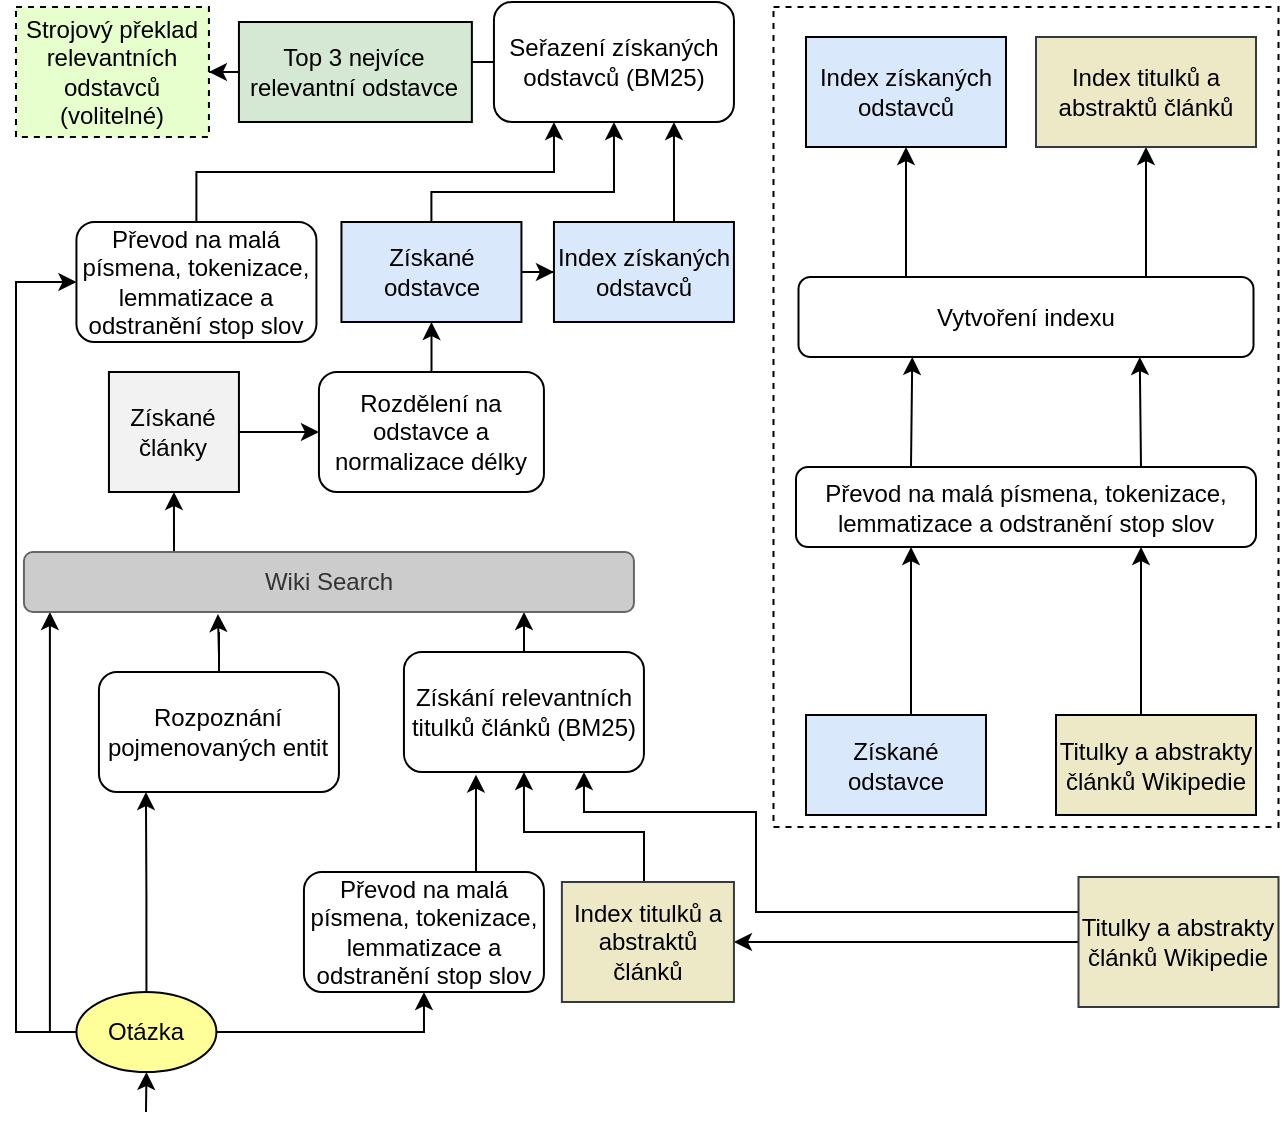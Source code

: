 <mxfile version="14.5.3" type="device"><diagram id="tWaHZOITDZu0PCuIr3Fp" name="Page-1"><mxGraphModel dx="1422" dy="794" grid="1" gridSize="10" guides="1" tooltips="1" connect="1" arrows="1" fold="1" page="1" pageScale="1" pageWidth="827" pageHeight="1169" math="0" shadow="0"><root><mxCell id="0"/><mxCell id="1" parent="0"/><mxCell id="QZxaIODltTpSQsZWVPG0-20" style="edgeStyle=orthogonalEdgeStyle;rounded=0;orthogonalLoop=1;jettySize=auto;html=1;exitX=0;exitY=0.5;exitDx=0;exitDy=0;" parent="1" source="QZxaIODltTpSQsZWVPG0-2" target="QZxaIODltTpSQsZWVPG0-9" edge="1"><mxGeometry relative="1" as="geometry"><Array as="points"><mxPoint x="146.97" y="640"/></Array></mxGeometry></mxCell><mxCell id="QZxaIODltTpSQsZWVPG0-39" style="edgeStyle=orthogonalEdgeStyle;rounded=0;orthogonalLoop=1;jettySize=auto;html=1;entryX=0.5;entryY=1;entryDx=0;entryDy=0;" parent="1" source="QZxaIODltTpSQsZWVPG0-2" target="QZxaIODltTpSQsZWVPG0-38" edge="1"><mxGeometry relative="1" as="geometry"><Array as="points"><mxPoint x="333.97" y="640"/></Array></mxGeometry></mxCell><mxCell id="QZxaIODltTpSQsZWVPG0-43" style="edgeStyle=orthogonalEdgeStyle;rounded=0;orthogonalLoop=1;jettySize=auto;html=1;" parent="1" source="QZxaIODltTpSQsZWVPG0-2" edge="1"><mxGeometry relative="1" as="geometry"><mxPoint x="194.97" y="520" as="targetPoint"/></mxGeometry></mxCell><mxCell id="QZxaIODltTpSQsZWVPG0-45" style="edgeStyle=orthogonalEdgeStyle;rounded=0;orthogonalLoop=1;jettySize=auto;html=1;entryX=0;entryY=0.5;entryDx=0;entryDy=0;" parent="1" source="QZxaIODltTpSQsZWVPG0-2" target="QZxaIODltTpSQsZWVPG0-46" edge="1"><mxGeometry relative="1" as="geometry"><mxPoint x="93.97" y="260" as="targetPoint"/><Array as="points"><mxPoint x="130" y="640"/><mxPoint x="130" y="265"/></Array></mxGeometry></mxCell><mxCell id="QZxaIODltTpSQsZWVPG0-2" value="Otázka" style="ellipse;whiteSpace=wrap;html=1;fillColor=#FFFF99;" parent="1" vertex="1"><mxGeometry x="160.22" y="620" width="70" height="40" as="geometry"/></mxCell><mxCell id="QZxaIODltTpSQsZWVPG0-32" style="edgeStyle=orthogonalEdgeStyle;rounded=0;orthogonalLoop=1;jettySize=auto;html=1;entryX=0;entryY=0.5;entryDx=0;entryDy=0;" parent="1" source="QZxaIODltTpSQsZWVPG0-4" target="QZxaIODltTpSQsZWVPG0-31" edge="1"><mxGeometry relative="1" as="geometry"/></mxCell><mxCell id="QZxaIODltTpSQsZWVPG0-4" value="Získané články" style="whiteSpace=wrap;html=1;fillColor=#F2F2F2;" parent="1" vertex="1"><mxGeometry x="176.47" y="310" width="65" height="60" as="geometry"/></mxCell><mxCell id="QZxaIODltTpSQsZWVPG0-42" style="edgeStyle=orthogonalEdgeStyle;rounded=0;orthogonalLoop=1;jettySize=auto;html=1;" parent="1" source="QZxaIODltTpSQsZWVPG0-6" edge="1"><mxGeometry relative="1" as="geometry"><mxPoint x="230.97" y="431" as="targetPoint"/></mxGeometry></mxCell><mxCell id="QZxaIODltTpSQsZWVPG0-6" value="Rozpoznání pojmenovaných entit" style="rounded=1;whiteSpace=wrap;html=1;" parent="1" vertex="1"><mxGeometry x="171.47" y="460" width="120" height="60" as="geometry"/></mxCell><mxCell id="QZxaIODltTpSQsZWVPG0-29" style="edgeStyle=orthogonalEdgeStyle;rounded=0;orthogonalLoop=1;jettySize=auto;html=1;entryX=0.818;entryY=1.02;entryDx=0;entryDy=0;entryPerimeter=0;" parent="1" source="QZxaIODltTpSQsZWVPG0-7" target="QZxaIODltTpSQsZWVPG0-9" edge="1"><mxGeometry relative="1" as="geometry"/></mxCell><mxCell id="QZxaIODltTpSQsZWVPG0-7" value="Získání relevantních titulků článků (BM25)" style="rounded=1;whiteSpace=wrap;html=1;" parent="1" vertex="1"><mxGeometry x="323.97" y="450" width="120" height="60" as="geometry"/></mxCell><mxCell id="QZxaIODltTpSQsZWVPG0-11" value="" style="edgeStyle=orthogonalEdgeStyle;rounded=0;orthogonalLoop=1;jettySize=auto;html=1;entryX=0.75;entryY=1;entryDx=0;entryDy=0;" parent="1" source="QZxaIODltTpSQsZWVPG0-8" target="QZxaIODltTpSQsZWVPG0-10" edge="1"><mxGeometry relative="1" as="geometry"><mxPoint x="590" y="441.5" as="targetPoint"/><Array as="points"><mxPoint x="693" y="440"/></Array></mxGeometry></mxCell><mxCell id="QZxaIODltTpSQsZWVPG0-8" value="Titulky a abstrakty článků Wikipedie" style="rounded=0;whiteSpace=wrap;html=1;fillColor=#EDE8C5;" parent="1" vertex="1"><mxGeometry x="650" y="481.5" width="100" height="50" as="geometry"/></mxCell><mxCell id="QZxaIODltTpSQsZWVPG0-44" style="edgeStyle=orthogonalEdgeStyle;rounded=0;orthogonalLoop=1;jettySize=auto;html=1;exitX=0.25;exitY=0;exitDx=0;exitDy=0;entryX=0.5;entryY=1;entryDx=0;entryDy=0;" parent="1" source="QZxaIODltTpSQsZWVPG0-9" target="QZxaIODltTpSQsZWVPG0-4" edge="1"><mxGeometry relative="1" as="geometry"/></mxCell><mxCell id="QZxaIODltTpSQsZWVPG0-9" value="Wiki Search" style="rounded=1;whiteSpace=wrap;html=1;strokeColor=#666666;fontColor=#333333;fillColor=#CCCCCC;" parent="1" vertex="1"><mxGeometry x="133.97" y="400" width="305" height="30" as="geometry"/></mxCell><mxCell id="QZxaIODltTpSQsZWVPG0-48" style="edgeStyle=orthogonalEdgeStyle;rounded=0;orthogonalLoop=1;jettySize=auto;html=1;entryX=0.75;entryY=1;entryDx=0;entryDy=0;exitX=0.75;exitY=0;exitDx=0;exitDy=0;" parent="1" source="QZxaIODltTpSQsZWVPG0-10" target="QZxaIODltTpSQsZWVPG0-12" edge="1"><mxGeometry relative="1" as="geometry"><Array as="points"><mxPoint x="692" y="357.5"/></Array></mxGeometry></mxCell><mxCell id="QZxaIODltTpSQsZWVPG0-49" style="edgeStyle=orthogonalEdgeStyle;rounded=0;orthogonalLoop=1;jettySize=auto;html=1;entryX=0.25;entryY=1;entryDx=0;entryDy=0;exitX=0.25;exitY=0;exitDx=0;exitDy=0;" parent="1" source="QZxaIODltTpSQsZWVPG0-10" target="QZxaIODltTpSQsZWVPG0-12" edge="1"><mxGeometry relative="1" as="geometry"><Array as="points"><mxPoint x="578" y="357.5"/></Array></mxGeometry></mxCell><mxCell id="QZxaIODltTpSQsZWVPG0-10" value="Převod na malá písmena, tokenizace, lemmatizace a odstranění stop slov" style="rounded=1;whiteSpace=wrap;html=1;" parent="1" vertex="1"><mxGeometry x="520" y="357.5" width="230" height="40" as="geometry"/></mxCell><mxCell id="QZxaIODltTpSQsZWVPG0-74" style="edgeStyle=orthogonalEdgeStyle;rounded=0;orthogonalLoop=1;jettySize=auto;html=1;exitX=0.75;exitY=0;exitDx=0;exitDy=0;entryX=0.5;entryY=1;entryDx=0;entryDy=0;" parent="1" source="QZxaIODltTpSQsZWVPG0-12" target="QZxaIODltTpSQsZWVPG0-15" edge="1"><mxGeometry relative="1" as="geometry"><Array as="points"><mxPoint x="695" y="277.5"/></Array></mxGeometry></mxCell><mxCell id="QZxaIODltTpSQsZWVPG0-75" style="edgeStyle=orthogonalEdgeStyle;rounded=0;orthogonalLoop=1;jettySize=auto;html=1;exitX=0.25;exitY=0;exitDx=0;exitDy=0;entryX=0.5;entryY=1;entryDx=0;entryDy=0;" parent="1" source="QZxaIODltTpSQsZWVPG0-12" target="QZxaIODltTpSQsZWVPG0-14" edge="1"><mxGeometry relative="1" as="geometry"><Array as="points"><mxPoint x="575" y="277.5"/></Array></mxGeometry></mxCell><mxCell id="QZxaIODltTpSQsZWVPG0-12" value="Vytvoření indexu" style="whiteSpace=wrap;html=1;rounded=1;" parent="1" vertex="1"><mxGeometry x="521.25" y="262.5" width="227.5" height="40" as="geometry"/></mxCell><mxCell id="QZxaIODltTpSQsZWVPG0-14" value="Index získaných odstavců" style="rounded=0;whiteSpace=wrap;html=1;fillColor=#dae8fc;" parent="1" vertex="1"><mxGeometry x="525" y="142.5" width="100" height="55" as="geometry"/></mxCell><mxCell id="QZxaIODltTpSQsZWVPG0-15" value="Index titulků a abstraktů článků" style="rounded=0;whiteSpace=wrap;html=1;strokeColor=#36393d;fillColor=#EDE8C5;" parent="1" vertex="1"><mxGeometry x="640" y="142.5" width="110" height="55" as="geometry"/></mxCell><mxCell id="QZxaIODltTpSQsZWVPG0-28" style="edgeStyle=orthogonalEdgeStyle;rounded=0;orthogonalLoop=1;jettySize=auto;html=1;entryX=0.25;entryY=1;entryDx=0;entryDy=0;" parent="1" source="QZxaIODltTpSQsZWVPG0-27" target="QZxaIODltTpSQsZWVPG0-10" edge="1"><mxGeometry relative="1" as="geometry"><Array as="points"><mxPoint x="578" y="440"/></Array></mxGeometry></mxCell><mxCell id="QZxaIODltTpSQsZWVPG0-27" value="Získané odstavce" style="whiteSpace=wrap;html=1;fillColor=#dae8fc;" parent="1" vertex="1"><mxGeometry x="525" y="481.5" width="90" height="50" as="geometry"/></mxCell><mxCell id="QZxaIODltTpSQsZWVPG0-34" value="" style="edgeStyle=orthogonalEdgeStyle;rounded=0;orthogonalLoop=1;jettySize=auto;html=1;entryX=0.5;entryY=1;entryDx=0;entryDy=0;" parent="1" source="QZxaIODltTpSQsZWVPG0-31" target="QZxaIODltTpSQsZWVPG0-35" edge="1"><mxGeometry relative="1" as="geometry"><mxPoint x="286.553" y="180" as="targetPoint"/></mxGeometry></mxCell><mxCell id="QZxaIODltTpSQsZWVPG0-31" value="Rozdělení na odstavce a normalizace délky" style="whiteSpace=wrap;html=1;rounded=1;" parent="1" vertex="1"><mxGeometry x="281.47" y="310" width="112.5" height="60" as="geometry"/></mxCell><mxCell id="QZxaIODltTpSQsZWVPG0-55" style="edgeStyle=orthogonalEdgeStyle;rounded=0;orthogonalLoop=1;jettySize=auto;html=1;entryX=0.5;entryY=1;entryDx=0;entryDy=0;" parent="1" source="QZxaIODltTpSQsZWVPG0-35" target="QZxaIODltTpSQsZWVPG0-54" edge="1"><mxGeometry relative="1" as="geometry"><Array as="points"><mxPoint x="338" y="220"/><mxPoint x="429" y="220"/></Array></mxGeometry></mxCell><mxCell id="QZxaIODltTpSQsZWVPG0-67" style="edgeStyle=orthogonalEdgeStyle;rounded=0;orthogonalLoop=1;jettySize=auto;html=1;entryX=0;entryY=0.5;entryDx=0;entryDy=0;" parent="1" source="QZxaIODltTpSQsZWVPG0-35" target="QZxaIODltTpSQsZWVPG0-53" edge="1"><mxGeometry relative="1" as="geometry"/></mxCell><mxCell id="QZxaIODltTpSQsZWVPG0-35" value="Získané odstavce" style="whiteSpace=wrap;html=1;fillColor=#dae8fc;" parent="1" vertex="1"><mxGeometry x="292.72" y="235" width="90" height="50" as="geometry"/></mxCell><mxCell id="QZxaIODltTpSQsZWVPG0-40" style="edgeStyle=orthogonalEdgeStyle;rounded=0;orthogonalLoop=1;jettySize=auto;html=1;entryX=0.5;entryY=1;entryDx=0;entryDy=0;" parent="1" source="QZxaIODltTpSQsZWVPG0-37" target="QZxaIODltTpSQsZWVPG0-7" edge="1"><mxGeometry relative="1" as="geometry"><Array as="points"><mxPoint x="444" y="540"/><mxPoint x="384" y="540"/></Array></mxGeometry></mxCell><mxCell id="QZxaIODltTpSQsZWVPG0-37" value="Index titulků a abstraktů článků" style="rounded=0;whiteSpace=wrap;html=1;strokeColor=#36393d;fillColor=#EDE8C5;" parent="1" vertex="1"><mxGeometry x="402.94" y="565" width="86.03" height="60" as="geometry"/></mxCell><mxCell id="QZxaIODltTpSQsZWVPG0-41" style="edgeStyle=orthogonalEdgeStyle;rounded=0;orthogonalLoop=1;jettySize=auto;html=1;entryX=0.3;entryY=1.022;entryDx=0;entryDy=0;entryPerimeter=0;" parent="1" source="QZxaIODltTpSQsZWVPG0-38" target="QZxaIODltTpSQsZWVPG0-7" edge="1"><mxGeometry relative="1" as="geometry"><mxPoint x="360" y="520" as="targetPoint"/><Array as="points"><mxPoint x="360" y="550"/><mxPoint x="360" y="550"/></Array></mxGeometry></mxCell><mxCell id="QZxaIODltTpSQsZWVPG0-38" value="Převod na malá písmena, tokenizace, lemmatizace a odstranění stop slov" style="rounded=1;whiteSpace=wrap;html=1;" parent="1" vertex="1"><mxGeometry x="273.97" y="560" width="120" height="60" as="geometry"/></mxCell><mxCell id="QZxaIODltTpSQsZWVPG0-63" style="edgeStyle=orthogonalEdgeStyle;rounded=0;orthogonalLoop=1;jettySize=auto;html=1;entryX=0.25;entryY=1;entryDx=0;entryDy=0;" parent="1" source="QZxaIODltTpSQsZWVPG0-46" target="QZxaIODltTpSQsZWVPG0-54" edge="1"><mxGeometry relative="1" as="geometry"><Array as="points"><mxPoint x="220" y="210"/><mxPoint x="399" y="210"/></Array></mxGeometry></mxCell><mxCell id="QZxaIODltTpSQsZWVPG0-46" value="Převod na malá písmena, tokenizace, lemmatizace a odstranění stop slov" style="rounded=1;whiteSpace=wrap;html=1;" parent="1" vertex="1"><mxGeometry x="160.22" y="235" width="120" height="60" as="geometry"/></mxCell><mxCell id="QZxaIODltTpSQsZWVPG0-78" style="edgeStyle=orthogonalEdgeStyle;rounded=0;orthogonalLoop=1;jettySize=auto;html=1;entryX=0.75;entryY=1;entryDx=0;entryDy=0;" parent="1" source="QZxaIODltTpSQsZWVPG0-53" target="QZxaIODltTpSQsZWVPG0-54" edge="1"><mxGeometry relative="1" as="geometry"><Array as="points"><mxPoint x="459" y="220"/><mxPoint x="459" y="220"/></Array></mxGeometry></mxCell><mxCell id="QZxaIODltTpSQsZWVPG0-53" value="Index získaných odstavců" style="whiteSpace=wrap;html=1;fillColor=#dae8fc;" parent="1" vertex="1"><mxGeometry x="398.97" y="235" width="90" height="50" as="geometry"/></mxCell><mxCell id="QZxaIODltTpSQsZWVPG0-64" style="edgeStyle=orthogonalEdgeStyle;rounded=0;orthogonalLoop=1;jettySize=auto;html=1;entryX=1;entryY=0.5;entryDx=0;entryDy=0;" parent="1" source="QZxaIODltTpSQsZWVPG0-54" target="QZxaIODltTpSQsZWVPG0-61" edge="1"><mxGeometry relative="1" as="geometry"/></mxCell><mxCell id="QZxaIODltTpSQsZWVPG0-54" value="Seřazení získaných odstavců (BM25)" style="rounded=1;whiteSpace=wrap;html=1;" parent="1" vertex="1"><mxGeometry x="368.97" y="125" width="120" height="60" as="geometry"/></mxCell><mxCell id="QZxaIODltTpSQsZWVPG0-66" style="edgeStyle=orthogonalEdgeStyle;rounded=0;orthogonalLoop=1;jettySize=auto;html=1;entryX=1;entryY=0.5;entryDx=0;entryDy=0;" parent="1" source="QZxaIODltTpSQsZWVPG0-61" target="QZxaIODltTpSQsZWVPG0-65" edge="1"><mxGeometry relative="1" as="geometry"/></mxCell><mxCell id="QZxaIODltTpSQsZWVPG0-61" value="Top 3 nejvíce relevantní odstavce" style="rounded=0;whiteSpace=wrap;html=1;fillColor=#d5e8d4;" parent="1" vertex="1"><mxGeometry x="241.47" y="135" width="116.47" height="50" as="geometry"/></mxCell><mxCell id="QZxaIODltTpSQsZWVPG0-65" value="Strojový překlad relevantních odstavců (volitelné)" style="rounded=0;whiteSpace=wrap;html=1;dashed=1;fillColor=#E6FFCC;" parent="1" vertex="1"><mxGeometry x="130" y="127.5" width="96.47" height="65" as="geometry"/></mxCell><mxCell id="QZxaIODltTpSQsZWVPG0-68" value="" style="rounded=0;whiteSpace=wrap;html=1;dashed=1;fillColor=none;" parent="1" vertex="1"><mxGeometry x="508.75" y="127.5" width="252.5" height="410" as="geometry"/></mxCell><mxCell id="QZxaIODltTpSQsZWVPG0-71" style="edgeStyle=orthogonalEdgeStyle;rounded=0;orthogonalLoop=1;jettySize=auto;html=1;entryX=1;entryY=0.5;entryDx=0;entryDy=0;" parent="1" source="QZxaIODltTpSQsZWVPG0-69" target="QZxaIODltTpSQsZWVPG0-37" edge="1"><mxGeometry relative="1" as="geometry"/></mxCell><mxCell id="QZxaIODltTpSQsZWVPG0-79" style="edgeStyle=orthogonalEdgeStyle;rounded=0;orthogonalLoop=1;jettySize=auto;html=1;entryX=0.75;entryY=1;entryDx=0;entryDy=0;" parent="1" source="QZxaIODltTpSQsZWVPG0-69" target="QZxaIODltTpSQsZWVPG0-7" edge="1"><mxGeometry relative="1" as="geometry"><Array as="points"><mxPoint x="500" y="580"/><mxPoint x="500" y="530"/><mxPoint x="414" y="530"/></Array></mxGeometry></mxCell><mxCell id="QZxaIODltTpSQsZWVPG0-69" value="Titulky a abstrakty článků Wikipedie" style="rounded=0;whiteSpace=wrap;html=1;strokeColor=#36393d;fillColor=#EDE8C5;" parent="1" vertex="1"><mxGeometry x="661.25" y="562.5" width="100" height="65" as="geometry"/></mxCell><mxCell id="QZxaIODltTpSQsZWVPG0-72" value="" style="endArrow=classic;html=1;entryX=0.5;entryY=1;entryDx=0;entryDy=0;" parent="1" target="QZxaIODltTpSQsZWVPG0-2" edge="1"><mxGeometry width="50" height="50" relative="1" as="geometry"><mxPoint x="195" y="680" as="sourcePoint"/><mxPoint x="206.47" y="680" as="targetPoint"/></mxGeometry></mxCell></root></mxGraphModel></diagram></mxfile>